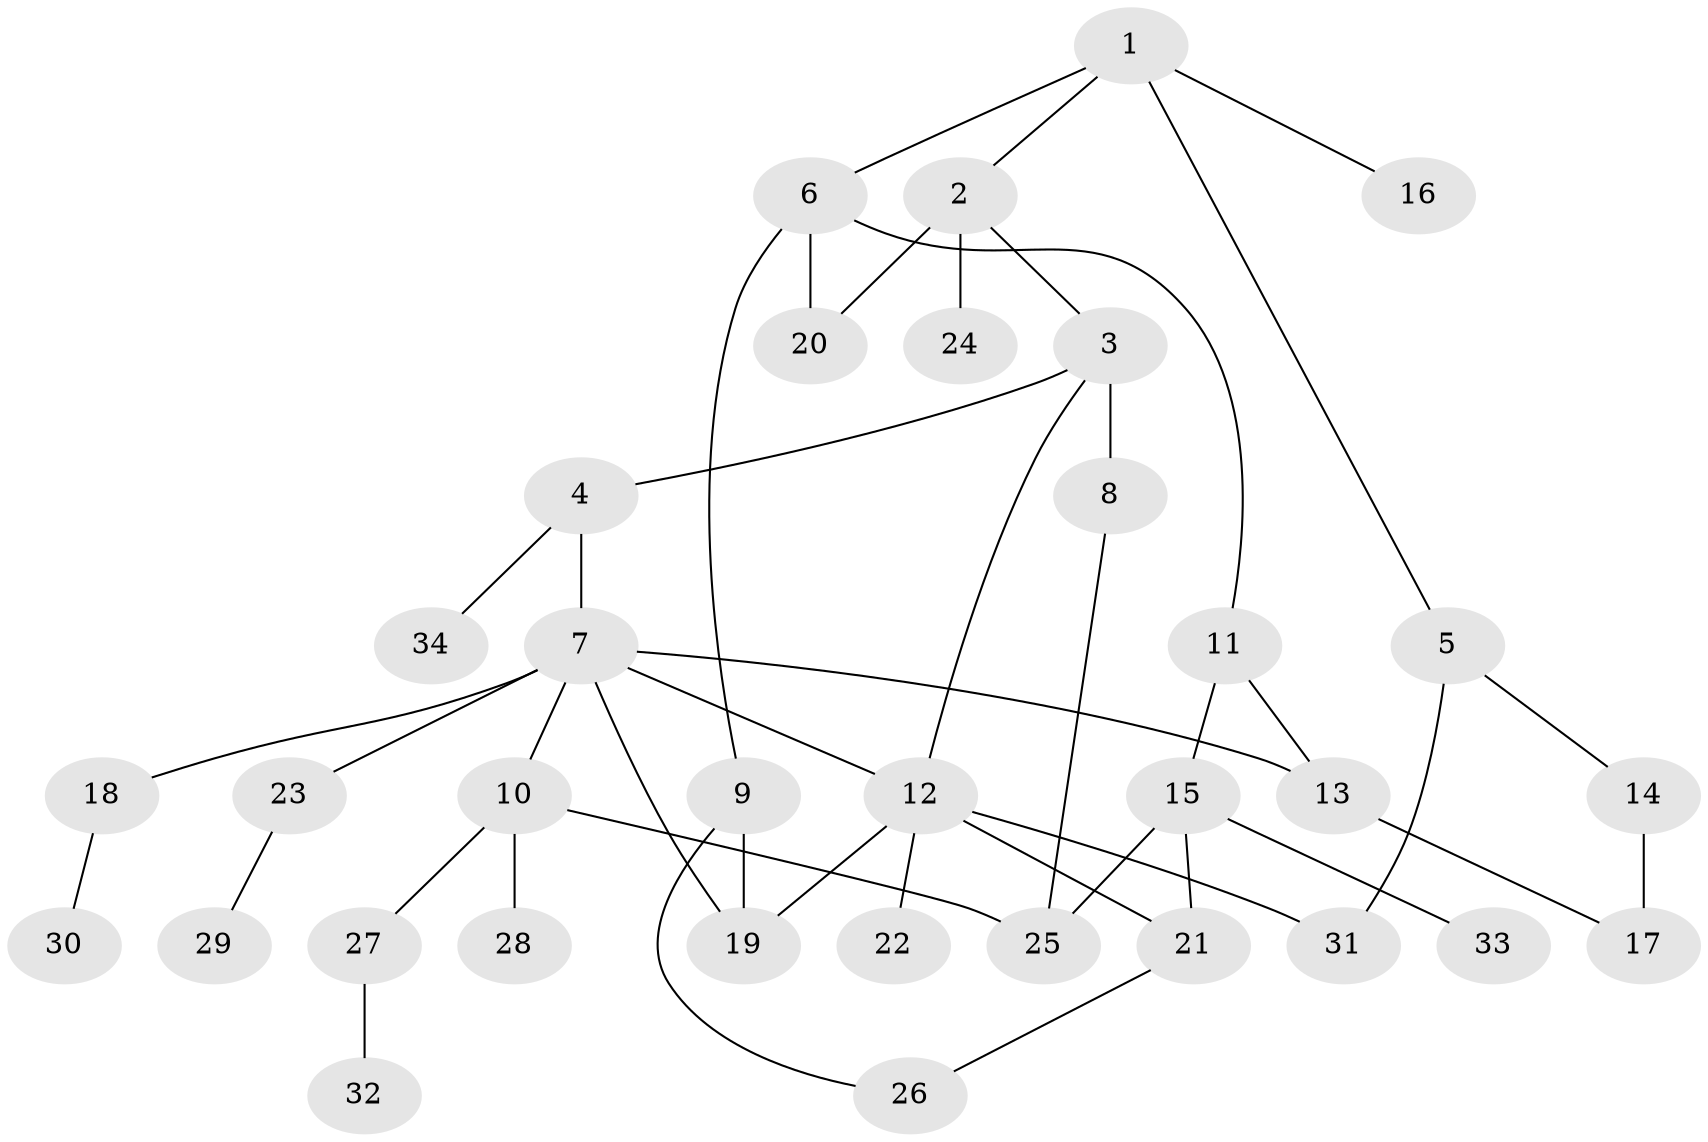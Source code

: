 // original degree distribution, {2: 0.27941176470588236, 4: 0.1323529411764706, 5: 0.07352941176470588, 1: 0.3235294117647059, 3: 0.19117647058823528}
// Generated by graph-tools (version 1.1) at 2025/34/03/09/25 02:34:07]
// undirected, 34 vertices, 44 edges
graph export_dot {
graph [start="1"]
  node [color=gray90,style=filled];
  1;
  2;
  3;
  4;
  5;
  6;
  7;
  8;
  9;
  10;
  11;
  12;
  13;
  14;
  15;
  16;
  17;
  18;
  19;
  20;
  21;
  22;
  23;
  24;
  25;
  26;
  27;
  28;
  29;
  30;
  31;
  32;
  33;
  34;
  1 -- 2 [weight=1.0];
  1 -- 5 [weight=1.0];
  1 -- 6 [weight=1.0];
  1 -- 16 [weight=1.0];
  2 -- 3 [weight=1.0];
  2 -- 20 [weight=2.0];
  2 -- 24 [weight=1.0];
  3 -- 4 [weight=2.0];
  3 -- 8 [weight=3.0];
  3 -- 12 [weight=1.0];
  4 -- 7 [weight=1.0];
  4 -- 34 [weight=1.0];
  5 -- 14 [weight=1.0];
  5 -- 31 [weight=1.0];
  6 -- 9 [weight=1.0];
  6 -- 11 [weight=1.0];
  6 -- 20 [weight=1.0];
  7 -- 10 [weight=1.0];
  7 -- 12 [weight=1.0];
  7 -- 13 [weight=1.0];
  7 -- 18 [weight=1.0];
  7 -- 19 [weight=1.0];
  7 -- 23 [weight=1.0];
  8 -- 25 [weight=1.0];
  9 -- 19 [weight=1.0];
  9 -- 26 [weight=1.0];
  10 -- 25 [weight=1.0];
  10 -- 27 [weight=1.0];
  10 -- 28 [weight=1.0];
  11 -- 13 [weight=1.0];
  11 -- 15 [weight=1.0];
  12 -- 19 [weight=1.0];
  12 -- 21 [weight=1.0];
  12 -- 22 [weight=1.0];
  12 -- 31 [weight=1.0];
  13 -- 17 [weight=1.0];
  14 -- 17 [weight=2.0];
  15 -- 21 [weight=1.0];
  15 -- 25 [weight=1.0];
  15 -- 33 [weight=1.0];
  18 -- 30 [weight=1.0];
  21 -- 26 [weight=1.0];
  23 -- 29 [weight=1.0];
  27 -- 32 [weight=1.0];
}

